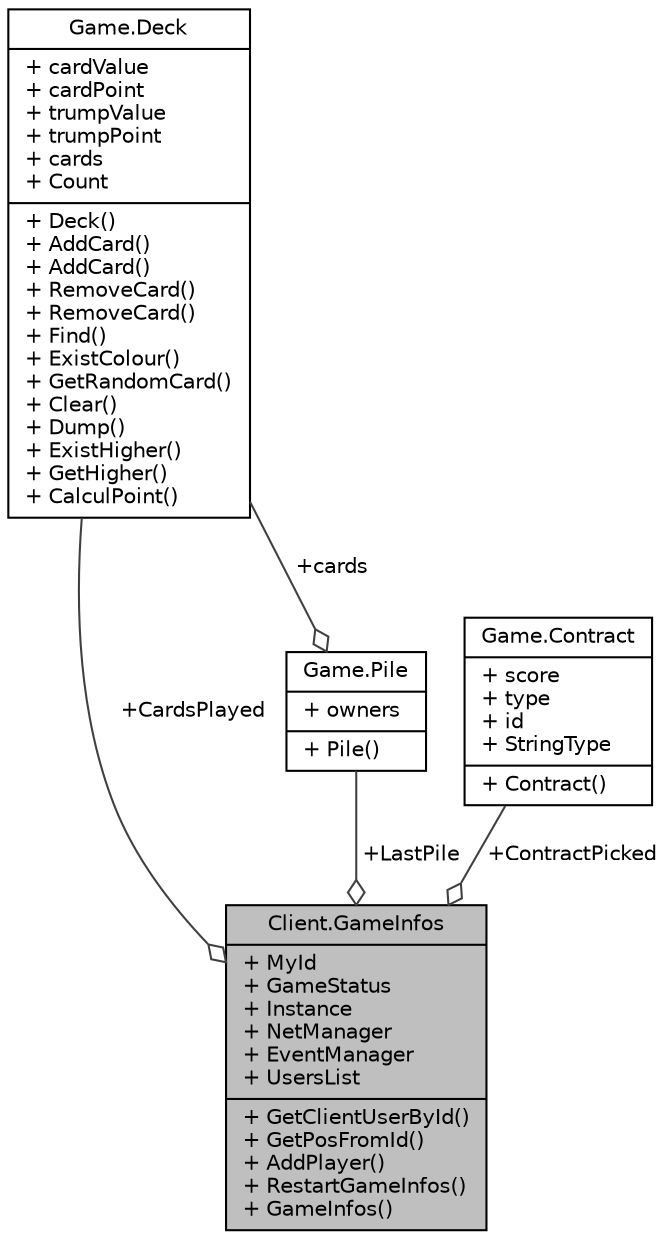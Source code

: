 digraph "Client.GameInfos"
{
  edge [fontname="Helvetica",fontsize="10",labelfontname="Helvetica",labelfontsize="10"];
  node [fontname="Helvetica",fontsize="10",shape=record];
  Node1 [label="{Client.GameInfos\n|+ MyId\l+ GameStatus\l+ Instance\l+ NetManager\l+ EventManager\l+ UsersList\l|+ GetClientUserById()\l+ GetPosFromId()\l+ AddPlayer()\l+ RestartGameInfos()\l+ GameInfos()\l}",height=0.2,width=0.4,color="black", fillcolor="grey75", style="filled", fontcolor="black"];
  Node2 -> Node1 [color="grey25",fontsize="10",style="solid",label=" +CardsPlayed" ,arrowhead="odiamond"];
  Node2 [label="{Game.Deck\n|+ cardValue\l+ cardPoint\l+ trumpValue\l+ trumpPoint\l+ cards\l+ Count\l|+ Deck()\l+ AddCard()\l+ AddCard()\l+ RemoveCard()\l+ RemoveCard()\l+ Find()\l+ ExistColour()\l+ GetRandomCard()\l+ Clear()\l+ Dump()\l+ ExistHigher()\l+ GetHigher()\l+ CalculPoint()\l}",height=0.2,width=0.4,color="black", fillcolor="white", style="filled",URL="$class_game_1_1_deck.html"];
  Node3 -> Node1 [color="grey25",fontsize="10",style="solid",label=" +LastPile" ,arrowhead="odiamond"];
  Node3 [label="{Game.Pile\n|+ owners\l|+ Pile()\l}",height=0.2,width=0.4,color="black", fillcolor="white", style="filled",URL="$class_game_1_1_pile.html"];
  Node2 -> Node3 [color="grey25",fontsize="10",style="solid",label=" +cards" ,arrowhead="odiamond"];
  Node4 -> Node1 [color="grey25",fontsize="10",style="solid",label=" +ContractPicked" ,arrowhead="odiamond"];
  Node4 [label="{Game.Contract\n|+ score\l+ type\l+ id\l+ StringType\l|+ Contract()\l}",height=0.2,width=0.4,color="black", fillcolor="white", style="filled",URL="$class_game_1_1_contract.html"];
}
